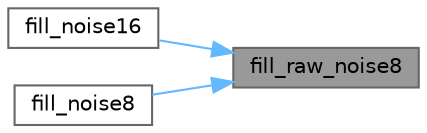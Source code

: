 digraph "fill_raw_noise8"
{
 // LATEX_PDF_SIZE
  bgcolor="transparent";
  edge [fontname=Helvetica,fontsize=10,labelfontname=Helvetica,labelfontsize=10];
  node [fontname=Helvetica,fontsize=10,shape=box,height=0.2,width=0.4];
  rankdir="RL";
  Node1 [id="Node000001",label="fill_raw_noise8",height=0.2,width=0.4,color="gray40", fillcolor="grey60", style="filled", fontcolor="black",tooltip="Fill a 1D 8-bit buffer with noise, using inoise8()"];
  Node1 -> Node2 [id="edge1_Node000001_Node000002",dir="back",color="steelblue1",style="solid",tooltip=" "];
  Node2 [id="Node000002",label="fill_noise16",height=0.2,width=0.4,color="grey40", fillcolor="white", style="filled",URL="$de/da4/group___noise_fill.html#ga8bf5ab0f87a6bb79204754ef2a62f960",tooltip="Fill an LED array with random colors, using 16-bit noise."];
  Node1 -> Node3 [id="edge2_Node000001_Node000003",dir="back",color="steelblue1",style="solid",tooltip=" "];
  Node3 [id="Node000003",label="fill_noise8",height=0.2,width=0.4,color="grey40", fillcolor="white", style="filled",URL="$de/da4/group___noise_fill.html#ga7967fd7b1a7230a0f7428347c70dac3e",tooltip="Fill an LED array with random colors, using 8-bit noise."];
}
